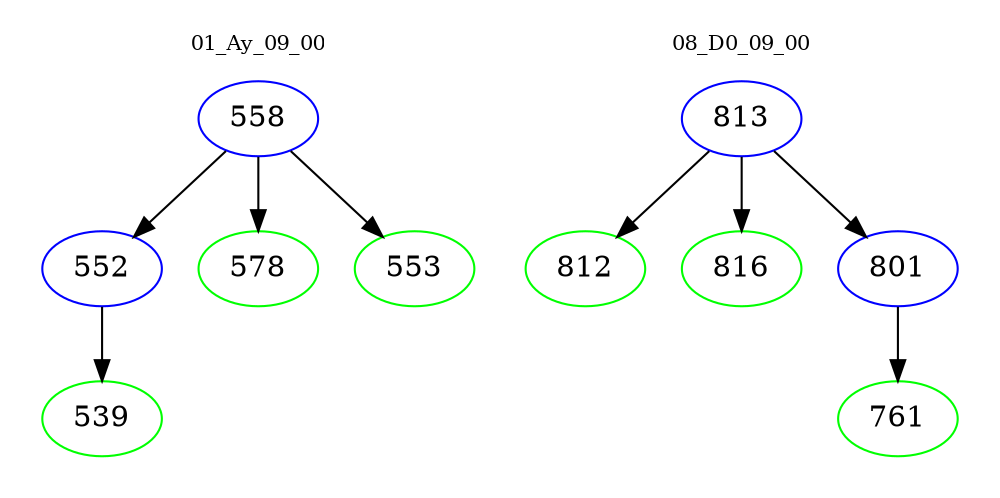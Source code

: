 digraph{
subgraph cluster_0 {
color = white
label = "01_Ay_09_00";
fontsize=10;
T0_558 [label="558", color="blue"]
T0_558 -> T0_552 [color="black"]
T0_552 [label="552", color="blue"]
T0_552 -> T0_539 [color="black"]
T0_539 [label="539", color="green"]
T0_558 -> T0_578 [color="black"]
T0_578 [label="578", color="green"]
T0_558 -> T0_553 [color="black"]
T0_553 [label="553", color="green"]
}
subgraph cluster_1 {
color = white
label = "08_D0_09_00";
fontsize=10;
T1_813 [label="813", color="blue"]
T1_813 -> T1_812 [color="black"]
T1_812 [label="812", color="green"]
T1_813 -> T1_816 [color="black"]
T1_816 [label="816", color="green"]
T1_813 -> T1_801 [color="black"]
T1_801 [label="801", color="blue"]
T1_801 -> T1_761 [color="black"]
T1_761 [label="761", color="green"]
}
}
